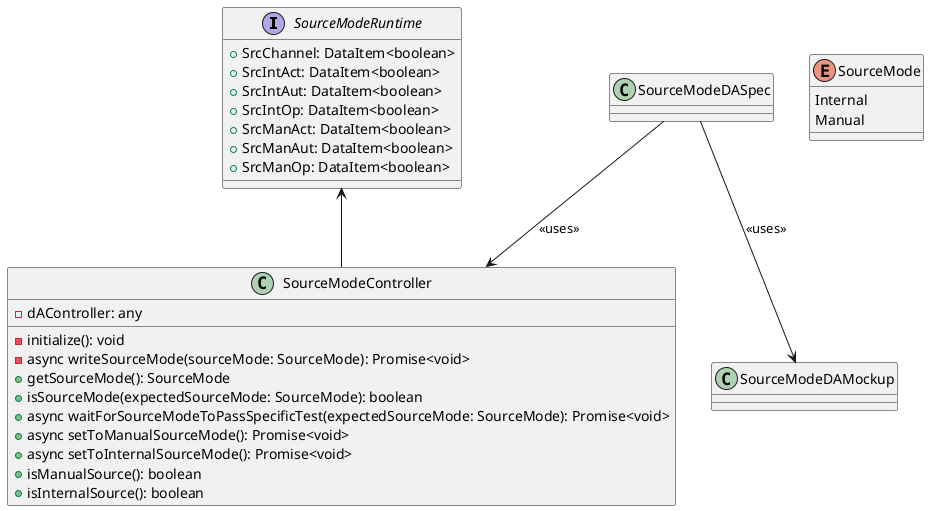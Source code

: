 /*
 * MIT License
 *
 * Copyright (c) 2021 P2O-Lab <p2o-lab@mailbox.tu-dresden.de>,
 * Chair for Process Control Systems, Technische Universität Dresden
 *
 * Permission is hereby granted, free of charge, to any person obtaining a copy
 * of this software and associated documentation files (the "Software"), to deal
 * in the Software without restriction, including without limitation the rights
 * to use, copy, modify, merge, publish, distribute, sublicense, and/or sell
 * copies of the Software, and to permit persons to whom the Software is
 * furnished to do so, subject to the following conditions:
 *
 * The above copyright notice and this permission notice shall be included in all
 * copies or substantial portions of the Software.
 *
 * THE SOFTWARE IS PROVIDED "AS IS", WITHOUT WARRANTY OF ANY KIND, EXPRESS OR
 * IMPLIED, INCLUDING BUT NOT LIMITED TO THE WARRANTIES OF MERCHANTABILITY,
 * FITNESS FOR A PARTICULAR PURPOSE AND NONINFRINGEMENT. IN NO EVENT SHALL THE
 * AUTHORS OR COPYRIGHT HOLDERS BE LIABLE FOR ANY CLAIM, DAMAGES OR OTHER
 * LIABILITY, WHETHER IN AN ACTION OF CONTRACT, TORT OR OTHERWISE, ARISING FROM,
 * OUT OF OR IN CONNECTION WITH THE SOFTWARE OR THE USE OR OTHER DEALINGS IN THE
 * SOFTWARE.
 */
 
@startuml
'https://plantuml.com/class-diagram

interface SourceModeRuntime{
	+ SrcChannel: DataItem<boolean>
	+ SrcIntAct: DataItem<boolean>
	+ SrcIntAut: DataItem<boolean>
	+ SrcIntOp: DataItem<boolean>
	+ SrcManAct: DataItem<boolean>
	+ SrcManAut: DataItem<boolean>
	+ SrcManOp: DataItem<boolean>
}

enum SourceMode {
    Internal
    Manual
}

class SourceModeController{
    - dAController: any
    - initialize(): void
    - async writeSourceMode(sourceMode: SourceMode): Promise<void>
    + getSourceMode(): SourceMode
    + isSourceMode(expectedSourceMode: SourceMode): boolean
    + async waitForSourceModeToPassSpecificTest(expectedSourceMode: SourceMode): Promise<void>
    + async setToManualSourceMode(): Promise<void>
    + async setToInternalSourceMode(): Promise<void>
    + isManualSource(): boolean
    + isInternalSource(): boolean

}

SourceModeRuntime <-- SourceModeController
SourceModeDASpec --> SourceModeController : <<uses>>
SourceModeDASpec --> SourceModeDAMockup : <<uses>>
@enduml
